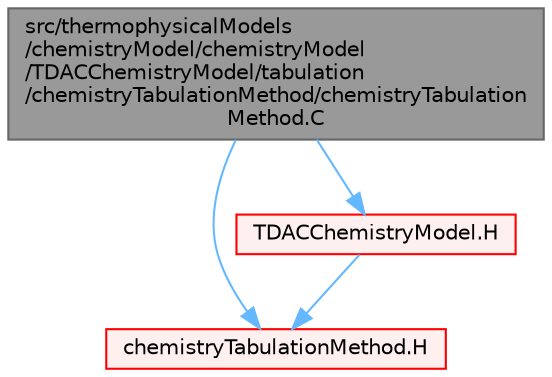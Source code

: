 digraph "src/thermophysicalModels/chemistryModel/chemistryModel/TDACChemistryModel/tabulation/chemistryTabulationMethod/chemistryTabulationMethod.C"
{
 // LATEX_PDF_SIZE
  bgcolor="transparent";
  edge [fontname=Helvetica,fontsize=10,labelfontname=Helvetica,labelfontsize=10];
  node [fontname=Helvetica,fontsize=10,shape=box,height=0.2,width=0.4];
  Node1 [id="Node000001",label="src/thermophysicalModels\l/chemistryModel/chemistryModel\l/TDACChemistryModel/tabulation\l/chemistryTabulationMethod/chemistryTabulation\lMethod.C",height=0.2,width=0.4,color="gray40", fillcolor="grey60", style="filled", fontcolor="black",tooltip=" "];
  Node1 -> Node2 [id="edge1_Node000001_Node000002",color="steelblue1",style="solid",tooltip=" "];
  Node2 [id="Node000002",label="chemistryTabulationMethod.H",height=0.2,width=0.4,color="red", fillcolor="#FFF0F0", style="filled",URL="$chemistryTabulationMethod_8H.html",tooltip=" "];
  Node1 -> Node185 [id="edge2_Node000001_Node000185",color="steelblue1",style="solid",tooltip=" "];
  Node185 [id="Node000185",label="TDACChemistryModel.H",height=0.2,width=0.4,color="red", fillcolor="#FFF0F0", style="filled",URL="$TDACChemistryModel_8H.html",tooltip=" "];
  Node185 -> Node2 [id="edge3_Node000185_Node000002",color="steelblue1",style="solid",tooltip=" "];
}
